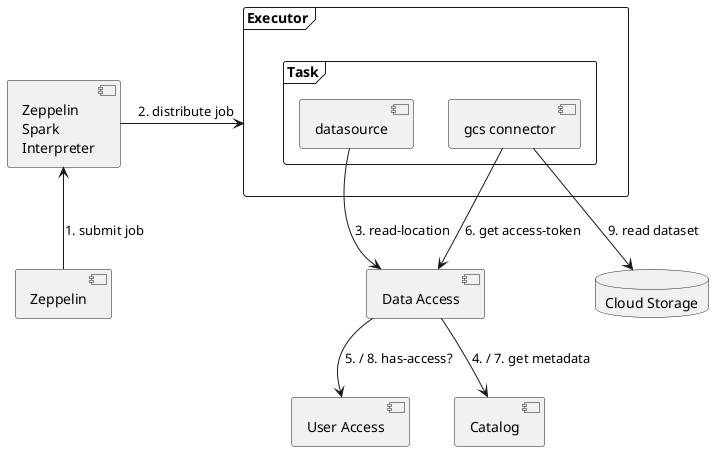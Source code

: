 @startuml

component "Zeppelin" as zeppelin
component "Zeppelin\nSpark\nInterpreter" as interpreter
component "User Access" as da_s
component "Catalog" as catalog
component "Data Access" as broker
database "Cloud Storage" as gcs {
}
frame "Executor" as worker {
  frame "Task" as task {
    [datasource] as datasource
    [gcs connector] as gcs_connector
  }
}

zeppelin -u-> interpreter : 1. submit job
interpreter -> worker : 2. distribute job
datasource --> broker : 3. read-location
broker --> catalog : 4. / 7. get metadata
broker --> da_s : 5. / 8. has-access?
gcs_connector --> broker : 6. get access-token
gcs_connector --> gcs : 9. read dataset


@enduml
